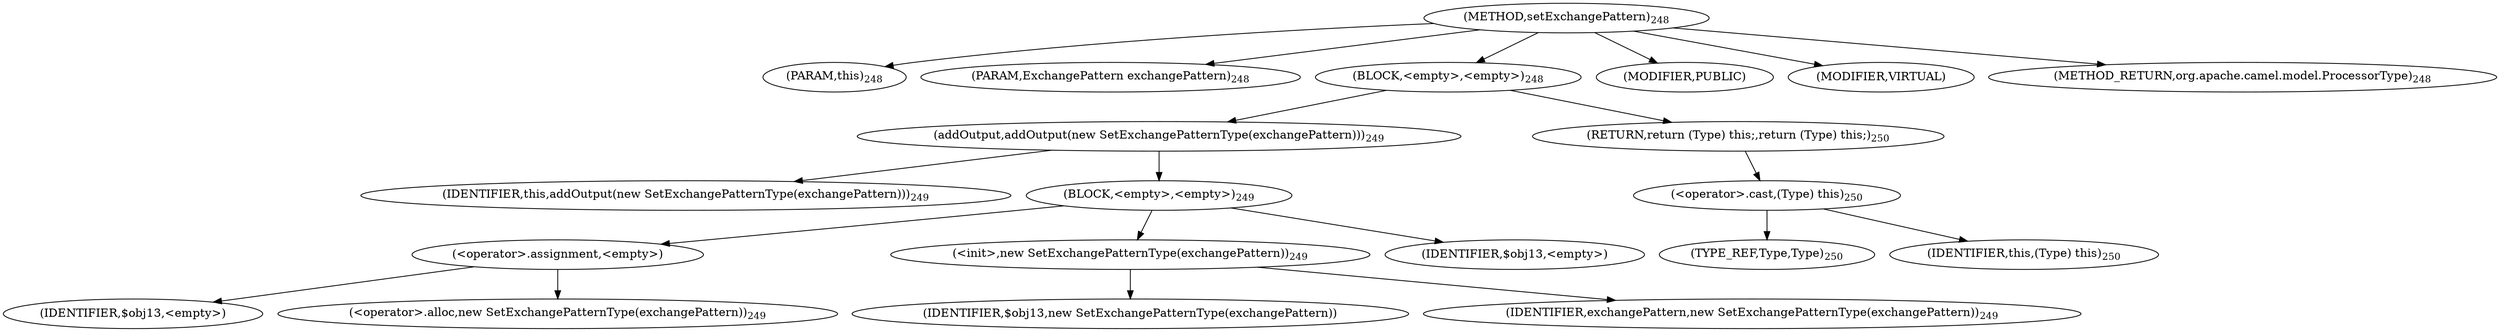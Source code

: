 digraph "setExchangePattern" {  
"1062" [label = <(METHOD,setExchangePattern)<SUB>248</SUB>> ]
"44" [label = <(PARAM,this)<SUB>248</SUB>> ]
"1063" [label = <(PARAM,ExchangePattern exchangePattern)<SUB>248</SUB>> ]
"1064" [label = <(BLOCK,&lt;empty&gt;,&lt;empty&gt;)<SUB>248</SUB>> ]
"1065" [label = <(addOutput,addOutput(new SetExchangePatternType(exchangePattern)))<SUB>249</SUB>> ]
"43" [label = <(IDENTIFIER,this,addOutput(new SetExchangePatternType(exchangePattern)))<SUB>249</SUB>> ]
"1066" [label = <(BLOCK,&lt;empty&gt;,&lt;empty&gt;)<SUB>249</SUB>> ]
"1067" [label = <(&lt;operator&gt;.assignment,&lt;empty&gt;)> ]
"1068" [label = <(IDENTIFIER,$obj13,&lt;empty&gt;)> ]
"1069" [label = <(&lt;operator&gt;.alloc,new SetExchangePatternType(exchangePattern))<SUB>249</SUB>> ]
"1070" [label = <(&lt;init&gt;,new SetExchangePatternType(exchangePattern))<SUB>249</SUB>> ]
"1071" [label = <(IDENTIFIER,$obj13,new SetExchangePatternType(exchangePattern))> ]
"1072" [label = <(IDENTIFIER,exchangePattern,new SetExchangePatternType(exchangePattern))<SUB>249</SUB>> ]
"1073" [label = <(IDENTIFIER,$obj13,&lt;empty&gt;)> ]
"1074" [label = <(RETURN,return (Type) this;,return (Type) this;)<SUB>250</SUB>> ]
"1075" [label = <(&lt;operator&gt;.cast,(Type) this)<SUB>250</SUB>> ]
"1076" [label = <(TYPE_REF,Type,Type)<SUB>250</SUB>> ]
"45" [label = <(IDENTIFIER,this,(Type) this)<SUB>250</SUB>> ]
"1077" [label = <(MODIFIER,PUBLIC)> ]
"1078" [label = <(MODIFIER,VIRTUAL)> ]
"1079" [label = <(METHOD_RETURN,org.apache.camel.model.ProcessorType)<SUB>248</SUB>> ]
  "1062" -> "44" 
  "1062" -> "1063" 
  "1062" -> "1064" 
  "1062" -> "1077" 
  "1062" -> "1078" 
  "1062" -> "1079" 
  "1064" -> "1065" 
  "1064" -> "1074" 
  "1065" -> "43" 
  "1065" -> "1066" 
  "1066" -> "1067" 
  "1066" -> "1070" 
  "1066" -> "1073" 
  "1067" -> "1068" 
  "1067" -> "1069" 
  "1070" -> "1071" 
  "1070" -> "1072" 
  "1074" -> "1075" 
  "1075" -> "1076" 
  "1075" -> "45" 
}
